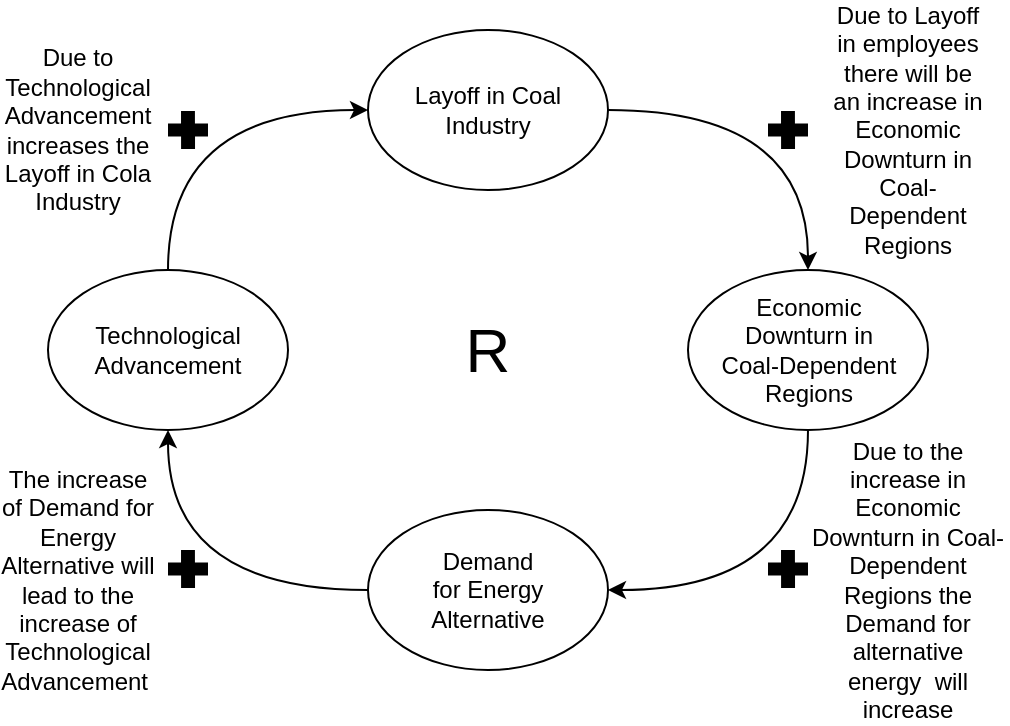 <mxfile version="22.1.20" type="github">
  <diagram name="Page-1" id="o2Oewja4m09LuV-sOPrQ">
    <mxGraphModel dx="1036" dy="434" grid="1" gridSize="10" guides="1" tooltips="1" connect="1" arrows="1" fold="1" page="1" pageScale="1" pageWidth="850" pageHeight="1100" math="0" shadow="0">
      <root>
        <mxCell id="0" />
        <mxCell id="1" parent="0" />
        <mxCell id="YOenHZwDBqFvzsbJHhOg-16" style="edgeStyle=orthogonalEdgeStyle;rounded=0;orthogonalLoop=1;jettySize=auto;html=1;exitX=1;exitY=0.5;exitDx=0;exitDy=0;curved=1;" edge="1" parent="1" source="YOenHZwDBqFvzsbJHhOg-1" target="YOenHZwDBqFvzsbJHhOg-5">
          <mxGeometry relative="1" as="geometry" />
        </mxCell>
        <mxCell id="YOenHZwDBqFvzsbJHhOg-1" value="" style="ellipse;whiteSpace=wrap;html=1;" vertex="1" parent="1">
          <mxGeometry x="360" y="80" width="120" height="80" as="geometry" />
        </mxCell>
        <mxCell id="YOenHZwDBqFvzsbJHhOg-19" style="edgeStyle=orthogonalEdgeStyle;rounded=0;orthogonalLoop=1;jettySize=auto;html=1;exitX=0.5;exitY=0;exitDx=0;exitDy=0;entryX=0;entryY=0.5;entryDx=0;entryDy=0;curved=1;" edge="1" parent="1" source="YOenHZwDBqFvzsbJHhOg-3" target="YOenHZwDBqFvzsbJHhOg-1">
          <mxGeometry relative="1" as="geometry" />
        </mxCell>
        <mxCell id="YOenHZwDBqFvzsbJHhOg-3" value="" style="ellipse;whiteSpace=wrap;html=1;" vertex="1" parent="1">
          <mxGeometry x="200" y="200" width="120" height="80" as="geometry" />
        </mxCell>
        <mxCell id="YOenHZwDBqFvzsbJHhOg-18" style="edgeStyle=orthogonalEdgeStyle;rounded=0;orthogonalLoop=1;jettySize=auto;html=1;exitX=0;exitY=0.5;exitDx=0;exitDy=0;entryX=0.5;entryY=1;entryDx=0;entryDy=0;curved=1;" edge="1" parent="1" source="YOenHZwDBqFvzsbJHhOg-4" target="YOenHZwDBqFvzsbJHhOg-3">
          <mxGeometry relative="1" as="geometry" />
        </mxCell>
        <mxCell id="YOenHZwDBqFvzsbJHhOg-4" value="" style="ellipse;whiteSpace=wrap;html=1;" vertex="1" parent="1">
          <mxGeometry x="360" y="320" width="120" height="80" as="geometry" />
        </mxCell>
        <mxCell id="YOenHZwDBqFvzsbJHhOg-17" style="edgeStyle=orthogonalEdgeStyle;rounded=0;orthogonalLoop=1;jettySize=auto;html=1;exitX=0.5;exitY=1;exitDx=0;exitDy=0;entryX=1;entryY=0.5;entryDx=0;entryDy=0;curved=1;" edge="1" parent="1" source="YOenHZwDBqFvzsbJHhOg-5" target="YOenHZwDBqFvzsbJHhOg-4">
          <mxGeometry relative="1" as="geometry" />
        </mxCell>
        <mxCell id="YOenHZwDBqFvzsbJHhOg-5" value="" style="ellipse;whiteSpace=wrap;html=1;" vertex="1" parent="1">
          <mxGeometry x="520" y="200" width="120" height="80" as="geometry" />
        </mxCell>
        <mxCell id="YOenHZwDBqFvzsbJHhOg-6" value="Layoff in Coal Industry" style="text;html=1;strokeColor=none;fillColor=none;align=center;verticalAlign=middle;whiteSpace=wrap;rounded=0;" vertex="1" parent="1">
          <mxGeometry x="370" y="105" width="100" height="30" as="geometry" />
        </mxCell>
        <mxCell id="YOenHZwDBqFvzsbJHhOg-8" value="Economic Downturn in Coal-Dependent Regions" style="text;html=1;strokeColor=none;fillColor=none;align=center;verticalAlign=middle;whiteSpace=wrap;rounded=0;" vertex="1" parent="1">
          <mxGeometry x="532.5" y="225" width="95" height="30" as="geometry" />
        </mxCell>
        <mxCell id="YOenHZwDBqFvzsbJHhOg-20" value="&lt;font style=&quot;font-size: 31px;&quot;&gt;R&lt;/font&gt;" style="text;html=1;strokeColor=none;fillColor=none;align=center;verticalAlign=middle;whiteSpace=wrap;rounded=0;fontSize=31;" vertex="1" parent="1">
          <mxGeometry x="390" y="225" width="60" height="30" as="geometry" />
        </mxCell>
        <mxCell id="YOenHZwDBqFvzsbJHhOg-21" value="" style="shape=mxgraph.signs.healthcare.first_aid;html=1;pointerEvents=1;fillColor=#000000;strokeColor=none;verticalLabelPosition=bottom;verticalAlign=top;align=center;" vertex="1" parent="1">
          <mxGeometry x="560" y="120.5" width="20" height="19" as="geometry" />
        </mxCell>
        <mxCell id="YOenHZwDBqFvzsbJHhOg-22" value="" style="shape=mxgraph.signs.healthcare.first_aid;html=1;pointerEvents=1;fillColor=#000000;strokeColor=none;verticalLabelPosition=bottom;verticalAlign=top;align=center;" vertex="1" parent="1">
          <mxGeometry x="260" y="340" width="20" height="19" as="geometry" />
        </mxCell>
        <mxCell id="YOenHZwDBqFvzsbJHhOg-23" value="" style="shape=mxgraph.signs.healthcare.first_aid;html=1;pointerEvents=1;fillColor=#000000;strokeColor=none;verticalLabelPosition=bottom;verticalAlign=top;align=center;" vertex="1" parent="1">
          <mxGeometry x="260" y="120.5" width="20" height="19" as="geometry" />
        </mxCell>
        <mxCell id="YOenHZwDBqFvzsbJHhOg-24" value="" style="shape=mxgraph.signs.healthcare.first_aid;html=1;pointerEvents=1;fillColor=#000000;strokeColor=none;verticalLabelPosition=bottom;verticalAlign=top;align=center;" vertex="1" parent="1">
          <mxGeometry x="560" y="340" width="20" height="19" as="geometry" />
        </mxCell>
        <mxCell id="YOenHZwDBqFvzsbJHhOg-27" value="Due to Layoff in employees there will be an increase in Economic Downturn in Coal-Dependent Regions" style="text;html=1;strokeColor=none;fillColor=none;align=center;verticalAlign=middle;whiteSpace=wrap;rounded=0;" vertex="1" parent="1">
          <mxGeometry x="590" y="115" width="80" height="30" as="geometry" />
        </mxCell>
        <mxCell id="YOenHZwDBqFvzsbJHhOg-29" value="Due to the increase in Economic Downturn in Coal-Dependent Regions the Demand for alternative energy&amp;nbsp; will increase" style="text;html=1;strokeColor=none;fillColor=none;align=center;verticalAlign=middle;whiteSpace=wrap;rounded=0;" vertex="1" parent="1">
          <mxGeometry x="580" y="340" width="100" height="30" as="geometry" />
        </mxCell>
        <mxCell id="YOenHZwDBqFvzsbJHhOg-31" value="Technological Advancement" style="text;html=1;strokeColor=none;fillColor=none;align=center;verticalAlign=middle;whiteSpace=wrap;rounded=0;" vertex="1" parent="1">
          <mxGeometry x="220" y="225" width="80" height="30" as="geometry" />
        </mxCell>
        <mxCell id="YOenHZwDBqFvzsbJHhOg-32" value="Demand for Energy Alternative" style="text;html=1;strokeColor=none;fillColor=none;align=center;verticalAlign=middle;whiteSpace=wrap;rounded=0;" vertex="1" parent="1">
          <mxGeometry x="390" y="345" width="60" height="30" as="geometry" />
        </mxCell>
        <mxCell id="YOenHZwDBqFvzsbJHhOg-33" value="The increase of Demand for Energy Alternative will lead to the increase of Technological Advancement&amp;nbsp;" style="text;html=1;strokeColor=none;fillColor=none;align=center;verticalAlign=middle;whiteSpace=wrap;rounded=0;" vertex="1" parent="1">
          <mxGeometry x="180" y="340" width="70" height="30" as="geometry" />
        </mxCell>
        <mxCell id="YOenHZwDBqFvzsbJHhOg-34" value="Due to&lt;br&gt;Technological Advancement increases the Layoff in Cola Industry" style="text;html=1;strokeColor=none;fillColor=none;align=center;verticalAlign=middle;whiteSpace=wrap;rounded=0;" vertex="1" parent="1">
          <mxGeometry x="180" y="92.5" width="70" height="75" as="geometry" />
        </mxCell>
      </root>
    </mxGraphModel>
  </diagram>
</mxfile>
